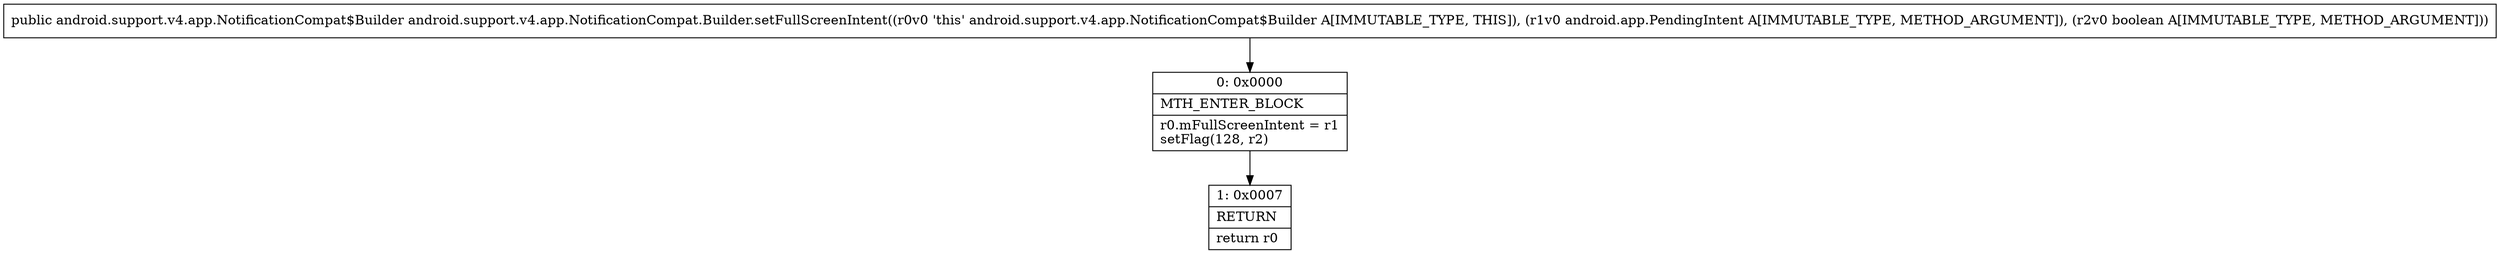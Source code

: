 digraph "CFG forandroid.support.v4.app.NotificationCompat.Builder.setFullScreenIntent(Landroid\/app\/PendingIntent;Z)Landroid\/support\/v4\/app\/NotificationCompat$Builder;" {
Node_0 [shape=record,label="{0\:\ 0x0000|MTH_ENTER_BLOCK\l|r0.mFullScreenIntent = r1\lsetFlag(128, r2)\l}"];
Node_1 [shape=record,label="{1\:\ 0x0007|RETURN\l|return r0\l}"];
MethodNode[shape=record,label="{public android.support.v4.app.NotificationCompat$Builder android.support.v4.app.NotificationCompat.Builder.setFullScreenIntent((r0v0 'this' android.support.v4.app.NotificationCompat$Builder A[IMMUTABLE_TYPE, THIS]), (r1v0 android.app.PendingIntent A[IMMUTABLE_TYPE, METHOD_ARGUMENT]), (r2v0 boolean A[IMMUTABLE_TYPE, METHOD_ARGUMENT])) }"];
MethodNode -> Node_0;
Node_0 -> Node_1;
}

